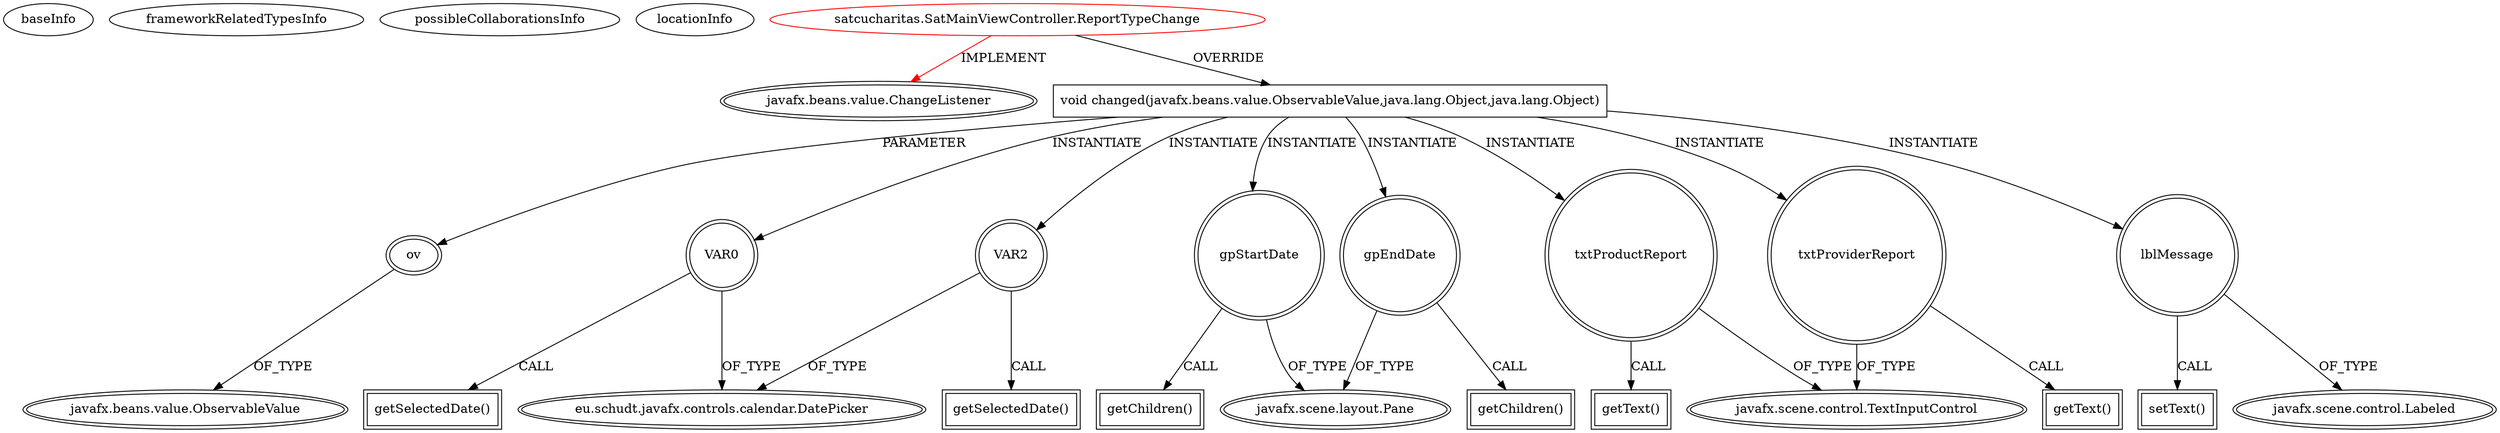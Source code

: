 digraph {
baseInfo[graphId=1856,category="extension_graph",isAnonymous=false,possibleRelation=false]
frameworkRelatedTypesInfo[0="javafx.beans.value.ChangeListener"]
possibleCollaborationsInfo[]
locationInfo[projectName="amr390-SAT",filePath="/amr390-SAT/SAT-master/src/satcucharitas/SatMainViewController.java",contextSignature="ReportTypeChange",graphId="1856"]
0[label="satcucharitas.SatMainViewController.ReportTypeChange",vertexType="ROOT_CLIENT_CLASS_DECLARATION",isFrameworkType=false,color=red]
1[label="javafx.beans.value.ChangeListener",vertexType="FRAMEWORK_INTERFACE_TYPE",isFrameworkType=true,peripheries=2]
2[label="void changed(javafx.beans.value.ObservableValue,java.lang.Object,java.lang.Object)",vertexType="OVERRIDING_METHOD_DECLARATION",isFrameworkType=false,shape=box]
3[label="ov",vertexType="PARAMETER_DECLARATION",isFrameworkType=true,peripheries=2]
4[label="javafx.beans.value.ObservableValue",vertexType="FRAMEWORK_INTERFACE_TYPE",isFrameworkType=true,peripheries=2]
5[label="VAR0",vertexType="VARIABLE_EXPRESION",isFrameworkType=true,peripheries=2,shape=circle]
7[label="eu.schudt.javafx.controls.calendar.DatePicker",vertexType="FRAMEWORK_CLASS_TYPE",isFrameworkType=true,peripheries=2]
6[label="getSelectedDate()",vertexType="INSIDE_CALL",isFrameworkType=true,peripheries=2,shape=box]
8[label="gpStartDate",vertexType="VARIABLE_EXPRESION",isFrameworkType=true,peripheries=2,shape=circle]
10[label="javafx.scene.layout.Pane",vertexType="FRAMEWORK_CLASS_TYPE",isFrameworkType=true,peripheries=2]
9[label="getChildren()",vertexType="INSIDE_CALL",isFrameworkType=true,peripheries=2,shape=box]
11[label="VAR2",vertexType="VARIABLE_EXPRESION",isFrameworkType=true,peripheries=2,shape=circle]
12[label="getSelectedDate()",vertexType="INSIDE_CALL",isFrameworkType=true,peripheries=2,shape=box]
14[label="gpEndDate",vertexType="VARIABLE_EXPRESION",isFrameworkType=true,peripheries=2,shape=circle]
15[label="getChildren()",vertexType="INSIDE_CALL",isFrameworkType=true,peripheries=2,shape=box]
17[label="txtProductReport",vertexType="VARIABLE_EXPRESION",isFrameworkType=true,peripheries=2,shape=circle]
19[label="javafx.scene.control.TextInputControl",vertexType="FRAMEWORK_CLASS_TYPE",isFrameworkType=true,peripheries=2]
18[label="getText()",vertexType="INSIDE_CALL",isFrameworkType=true,peripheries=2,shape=box]
20[label="txtProviderReport",vertexType="VARIABLE_EXPRESION",isFrameworkType=true,peripheries=2,shape=circle]
21[label="getText()",vertexType="INSIDE_CALL",isFrameworkType=true,peripheries=2,shape=box]
23[label="lblMessage",vertexType="VARIABLE_EXPRESION",isFrameworkType=true,peripheries=2,shape=circle]
25[label="javafx.scene.control.Labeled",vertexType="FRAMEWORK_CLASS_TYPE",isFrameworkType=true,peripheries=2]
24[label="setText()",vertexType="INSIDE_CALL",isFrameworkType=true,peripheries=2,shape=box]
0->1[label="IMPLEMENT",color=red]
0->2[label="OVERRIDE"]
3->4[label="OF_TYPE"]
2->3[label="PARAMETER"]
2->5[label="INSTANTIATE"]
5->7[label="OF_TYPE"]
5->6[label="CALL"]
2->8[label="INSTANTIATE"]
8->10[label="OF_TYPE"]
8->9[label="CALL"]
2->11[label="INSTANTIATE"]
11->7[label="OF_TYPE"]
11->12[label="CALL"]
2->14[label="INSTANTIATE"]
14->10[label="OF_TYPE"]
14->15[label="CALL"]
2->17[label="INSTANTIATE"]
17->19[label="OF_TYPE"]
17->18[label="CALL"]
2->20[label="INSTANTIATE"]
20->19[label="OF_TYPE"]
20->21[label="CALL"]
2->23[label="INSTANTIATE"]
23->25[label="OF_TYPE"]
23->24[label="CALL"]
}
